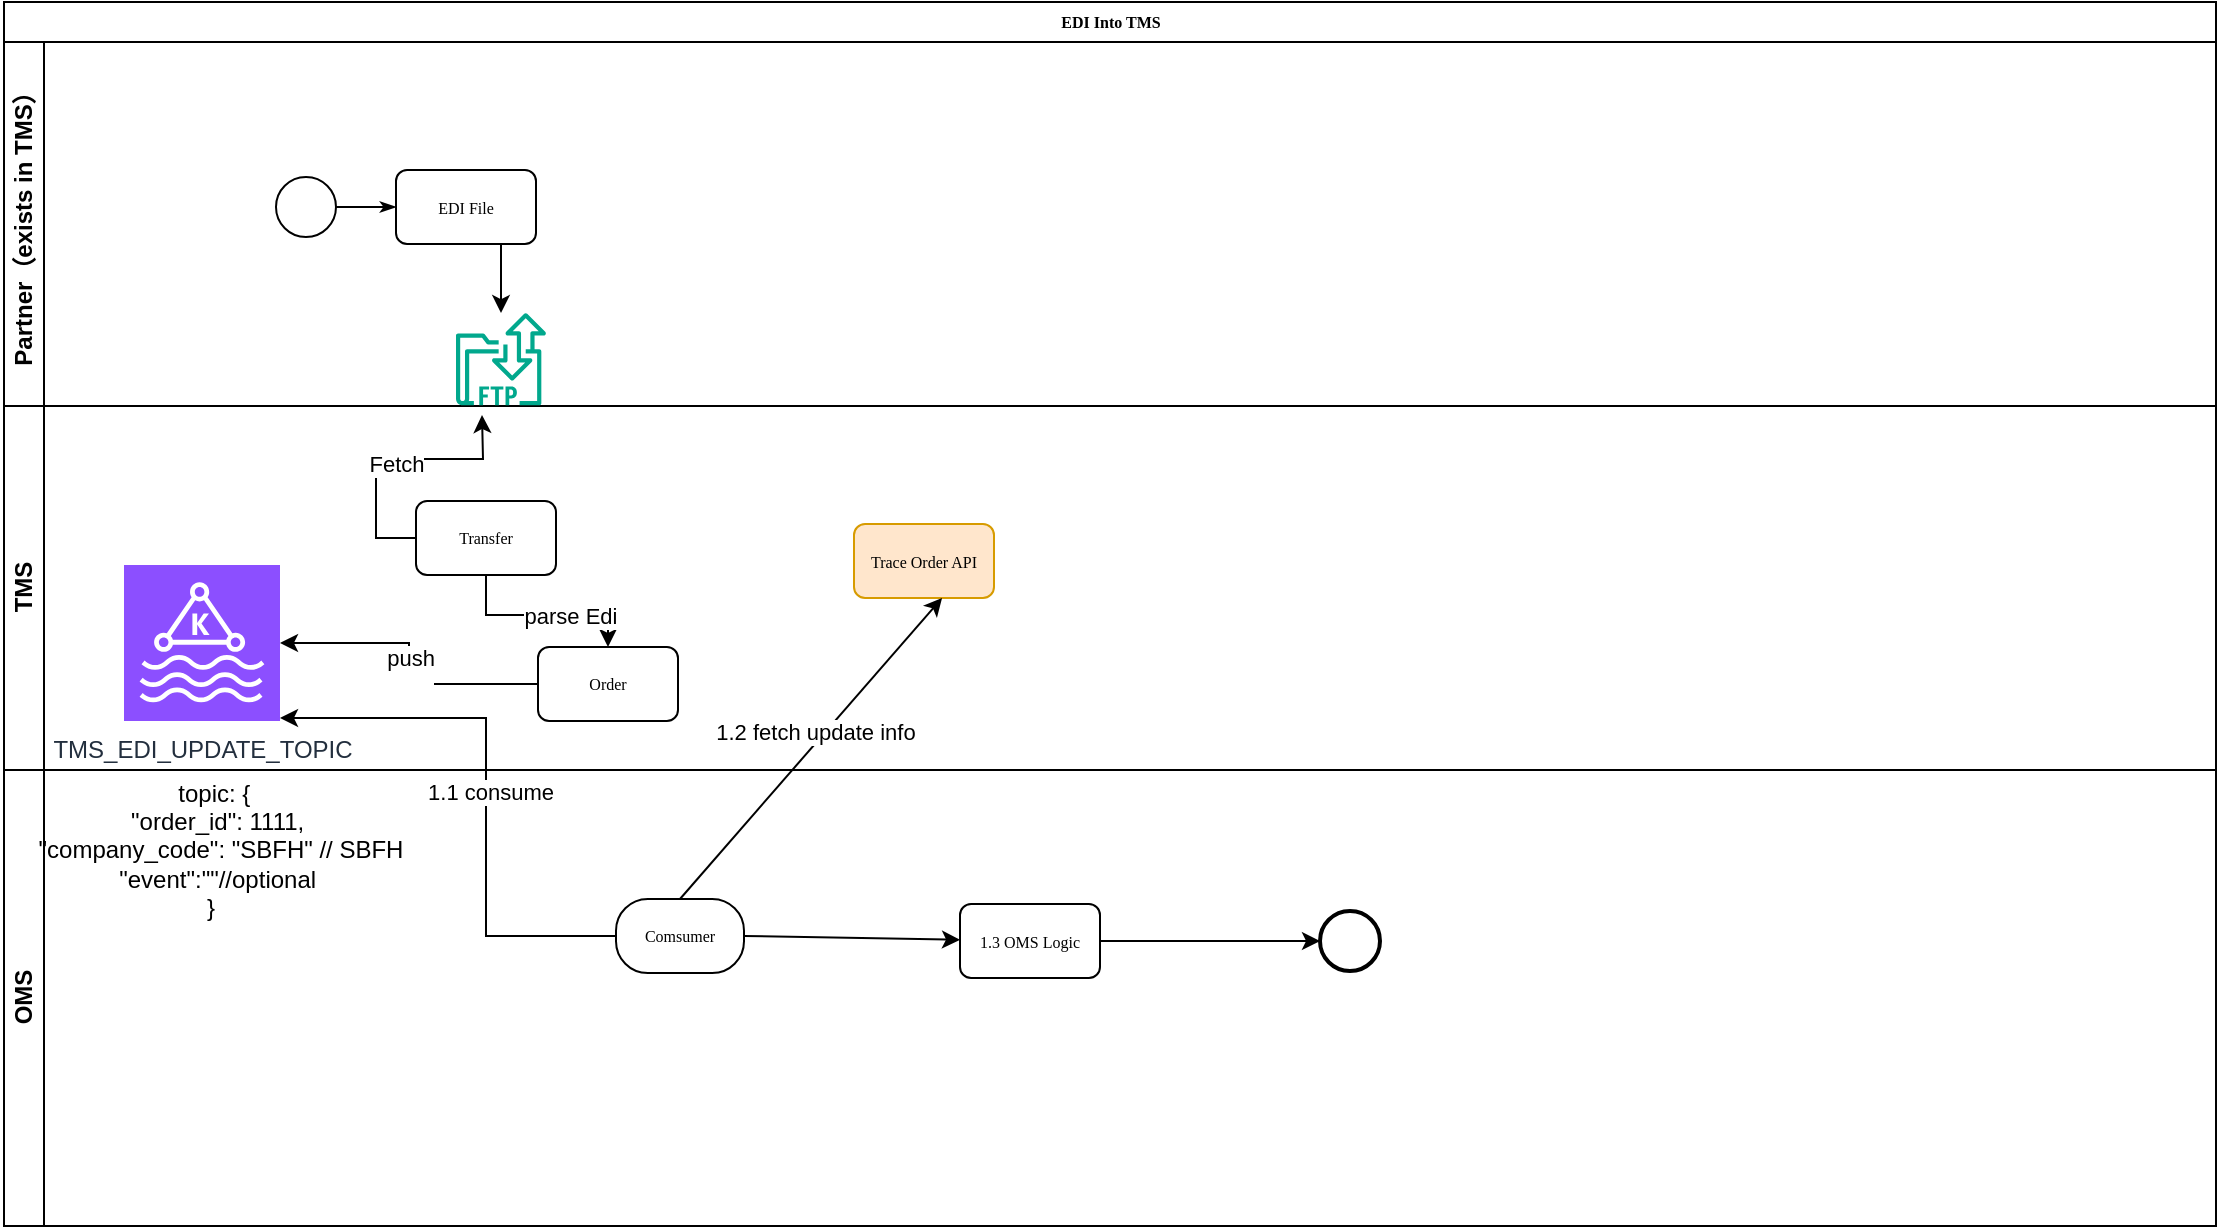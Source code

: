 <mxfile version="24.7.10">
  <diagram name="Page-1" id="c7488fd3-1785-93aa-aadb-54a6760d102a">
    <mxGraphModel dx="1420" dy="724" grid="0" gridSize="10" guides="1" tooltips="1" connect="1" arrows="1" fold="1" page="1" pageScale="1" pageWidth="1100" pageHeight="850" background="none" math="0" shadow="0">
      <root>
        <mxCell id="0" />
        <mxCell id="1" parent="0" />
        <mxCell id="2b4e8129b02d487f-1" value="EDI Into TMS" style="swimlane;html=1;childLayout=stackLayout;horizontal=1;startSize=20;horizontalStack=0;rounded=0;shadow=0;labelBackgroundColor=none;strokeWidth=1;fontFamily=Verdana;fontSize=8;align=center;" parent="1" vertex="1">
          <mxGeometry x="32" y="76" width="1106" height="612" as="geometry" />
        </mxCell>
        <mxCell id="2b4e8129b02d487f-2" value="Partner（exists in TMS）" style="swimlane;html=1;startSize=20;horizontal=0;" parent="2b4e8129b02d487f-1" vertex="1">
          <mxGeometry y="20" width="1106" height="182" as="geometry" />
        </mxCell>
        <mxCell id="g_XqlzbTTuHrZRuQwxp2-10" value="" style="edgeStyle=orthogonalEdgeStyle;rounded=0;orthogonalLoop=1;jettySize=auto;html=1;entryX=1;entryY=0.5;entryDx=0;entryDy=0;entryPerimeter=0;" edge="1" parent="2b4e8129b02d487f-1" source="g_XqlzbTTuHrZRuQwxp2-5" target="g_XqlzbTTuHrZRuQwxp2-9">
          <mxGeometry relative="1" as="geometry">
            <mxPoint x="180" y="317.5" as="targetPoint" />
          </mxGeometry>
        </mxCell>
        <mxCell id="g_XqlzbTTuHrZRuQwxp2-14" value="&lt;div&gt;&lt;br&gt;&lt;/div&gt;" style="edgeLabel;html=1;align=center;verticalAlign=middle;resizable=0;points=[];" vertex="1" connectable="0" parent="g_XqlzbTTuHrZRuQwxp2-10">
          <mxGeometry x="-0.102" y="8" relative="1" as="geometry">
            <mxPoint x="1" y="1" as="offset" />
          </mxGeometry>
        </mxCell>
        <mxCell id="g_XqlzbTTuHrZRuQwxp2-19" value="push&lt;div&gt;&lt;br&gt;&lt;/div&gt;" style="edgeLabel;html=1;align=center;verticalAlign=middle;resizable=0;points=[];" vertex="1" connectable="0" parent="g_XqlzbTTuHrZRuQwxp2-10">
          <mxGeometry x="-0.038" y="1" relative="1" as="geometry">
            <mxPoint x="1" y="1" as="offset" />
          </mxGeometry>
        </mxCell>
        <mxCell id="g_XqlzbTTuHrZRuQwxp2-20" style="edgeStyle=orthogonalEdgeStyle;rounded=0;orthogonalLoop=1;jettySize=auto;html=1;" edge="1" parent="2b4e8129b02d487f-1" source="2b4e8129b02d487f-14" target="g_XqlzbTTuHrZRuQwxp2-9">
          <mxGeometry relative="1" as="geometry">
            <Array as="points">
              <mxPoint x="241" y="467" />
              <mxPoint x="241" y="358" />
            </Array>
          </mxGeometry>
        </mxCell>
        <mxCell id="g_XqlzbTTuHrZRuQwxp2-21" value="1.1 consume" style="edgeLabel;html=1;align=center;verticalAlign=middle;resizable=0;points=[];" vertex="1" connectable="0" parent="g_XqlzbTTuHrZRuQwxp2-20">
          <mxGeometry x="-0.011" y="-2" relative="1" as="geometry">
            <mxPoint as="offset" />
          </mxGeometry>
        </mxCell>
        <mxCell id="2b4e8129b02d487f-3" value="TMS" style="swimlane;html=1;startSize=20;horizontal=0;" parent="2b4e8129b02d487f-1" vertex="1">
          <mxGeometry y="202" width="1106" height="182" as="geometry" />
        </mxCell>
        <mxCell id="g_XqlzbTTuHrZRuQwxp2-9" value="TMS_EDI_UPDATE_TOPIC" style="sketch=0;points=[[0,0,0],[0.25,0,0],[0.5,0,0],[0.75,0,0],[1,0,0],[0,1,0],[0.25,1,0],[0.5,1,0],[0.75,1,0],[1,1,0],[0,0.25,0],[0,0.5,0],[0,0.75,0],[1,0.25,0],[1,0.5,0],[1,0.75,0]];outlineConnect=0;fontColor=#232F3E;fillColor=#8C4FFF;strokeColor=#ffffff;dashed=0;verticalLabelPosition=bottom;verticalAlign=top;align=center;html=1;fontSize=12;fontStyle=0;aspect=fixed;shape=mxgraph.aws4.resourceIcon;resIcon=mxgraph.aws4.managed_streaming_for_kafka;" vertex="1" parent="2b4e8129b02d487f-3">
          <mxGeometry x="60" y="79.5" width="78" height="78" as="geometry" />
        </mxCell>
        <mxCell id="g_XqlzbTTuHrZRuQwxp2-22" value="Trace Order API" style="rounded=1;whiteSpace=wrap;html=1;shadow=0;labelBackgroundColor=none;strokeWidth=1;fontFamily=Verdana;fontSize=8;align=center;fillColor=#ffe6cc;strokeColor=#d79b00;" vertex="1" parent="2b4e8129b02d487f-3">
          <mxGeometry x="425" y="59.0" width="70" height="37" as="geometry" />
        </mxCell>
        <mxCell id="2b4e8129b02d487f-4" value="OMS" style="swimlane;html=1;startSize=20;horizontal=0;" parent="2b4e8129b02d487f-1" vertex="1">
          <mxGeometry y="384" width="1106" height="228" as="geometry" />
        </mxCell>
        <mxCell id="2b4e8129b02d487f-18" style="edgeStyle=orthogonalEdgeStyle;rounded=0;html=1;labelBackgroundColor=none;startArrow=none;startFill=0;startSize=5;endArrow=classicThin;endFill=1;endSize=5;jettySize=auto;orthogonalLoop=1;strokeWidth=1;fontFamily=Verdana;fontSize=8" parent="2b4e8129b02d487f-4" source="2b4e8129b02d487f-5" target="2b4e8129b02d487f-6" edge="1">
          <mxGeometry relative="1" as="geometry" />
        </mxCell>
        <mxCell id="2b4e8129b02d487f-5" value="" style="ellipse;whiteSpace=wrap;html=1;rounded=0;shadow=0;labelBackgroundColor=none;strokeWidth=1;fontFamily=Verdana;fontSize=8;align=center;" parent="2b4e8129b02d487f-4" vertex="1">
          <mxGeometry x="136" y="-296.5" width="30" height="30" as="geometry" />
        </mxCell>
        <mxCell id="g_XqlzbTTuHrZRuQwxp2-2" style="edgeStyle=orthogonalEdgeStyle;rounded=0;orthogonalLoop=1;jettySize=auto;html=1;exitX=0.75;exitY=1;exitDx=0;exitDy=0;" edge="1" parent="2b4e8129b02d487f-4" source="2b4e8129b02d487f-6" target="g_XqlzbTTuHrZRuQwxp2-1">
          <mxGeometry relative="1" as="geometry" />
        </mxCell>
        <mxCell id="2b4e8129b02d487f-6" value="EDI File" style="rounded=1;whiteSpace=wrap;html=1;shadow=0;labelBackgroundColor=none;strokeWidth=1;fontFamily=Verdana;fontSize=8;align=center;" parent="2b4e8129b02d487f-4" vertex="1">
          <mxGeometry x="196" y="-300" width="70" height="37" as="geometry" />
        </mxCell>
        <mxCell id="g_XqlzbTTuHrZRuQwxp2-1" value="" style="sketch=0;outlineConnect=0;fontColor=#232F3E;gradientColor=none;fillColor=#01A88D;strokeColor=none;dashed=0;verticalLabelPosition=bottom;verticalAlign=top;align=center;html=1;fontSize=12;fontStyle=0;aspect=fixed;shape=mxgraph.aws4.transfer_for_ftp_resource;" vertex="1" parent="2b4e8129b02d487f-4">
          <mxGeometry x="226" y="-228.5" width="45" height="46.18" as="geometry" />
        </mxCell>
        <mxCell id="g_XqlzbTTuHrZRuQwxp2-3" style="edgeStyle=orthogonalEdgeStyle;rounded=0;orthogonalLoop=1;jettySize=auto;html=1;exitX=0;exitY=0.5;exitDx=0;exitDy=0;" edge="1" parent="2b4e8129b02d487f-4" source="2b4e8129b02d487f-12">
          <mxGeometry relative="1" as="geometry">
            <mxPoint x="239" y="-177.5" as="targetPoint" />
          </mxGeometry>
        </mxCell>
        <mxCell id="g_XqlzbTTuHrZRuQwxp2-4" value="Fetch" style="edgeLabel;html=1;align=center;verticalAlign=middle;resizable=0;points=[];" vertex="1" connectable="0" parent="g_XqlzbTTuHrZRuQwxp2-3">
          <mxGeometry x="0.026" y="-2" relative="1" as="geometry">
            <mxPoint as="offset" />
          </mxGeometry>
        </mxCell>
        <mxCell id="g_XqlzbTTuHrZRuQwxp2-6" style="edgeStyle=orthogonalEdgeStyle;rounded=0;orthogonalLoop=1;jettySize=auto;html=1;exitX=0.5;exitY=1;exitDx=0;exitDy=0;entryX=0.5;entryY=0;entryDx=0;entryDy=0;" edge="1" parent="2b4e8129b02d487f-4" source="2b4e8129b02d487f-12" target="g_XqlzbTTuHrZRuQwxp2-5">
          <mxGeometry relative="1" as="geometry" />
        </mxCell>
        <mxCell id="g_XqlzbTTuHrZRuQwxp2-7" value="parse Edi" style="edgeLabel;html=1;align=center;verticalAlign=middle;resizable=0;points=[];" vertex="1" connectable="0" parent="g_XqlzbTTuHrZRuQwxp2-6">
          <mxGeometry x="0.171" relative="1" as="geometry">
            <mxPoint as="offset" />
          </mxGeometry>
        </mxCell>
        <mxCell id="2b4e8129b02d487f-12" value="Transfer" style="rounded=1;whiteSpace=wrap;html=1;shadow=0;labelBackgroundColor=none;strokeWidth=1;fontFamily=Verdana;fontSize=8;align=center;" parent="2b4e8129b02d487f-4" vertex="1">
          <mxGeometry x="206" y="-134.5" width="70" height="37" as="geometry" />
        </mxCell>
        <mxCell id="g_XqlzbTTuHrZRuQwxp2-5" value="Order" style="rounded=1;whiteSpace=wrap;html=1;shadow=0;labelBackgroundColor=none;strokeWidth=1;fontFamily=Verdana;fontSize=8;align=center;" vertex="1" parent="2b4e8129b02d487f-4">
          <mxGeometry x="267" y="-61.5" width="70" height="37" as="geometry" />
        </mxCell>
        <mxCell id="g_XqlzbTTuHrZRuQwxp2-28" style="rounded=0;orthogonalLoop=1;jettySize=auto;html=1;exitX=1;exitY=0.5;exitDx=0;exitDy=0;" edge="1" parent="2b4e8129b02d487f-4" source="2b4e8129b02d487f-14" target="g_XqlzbTTuHrZRuQwxp2-25">
          <mxGeometry relative="1" as="geometry" />
        </mxCell>
        <mxCell id="2b4e8129b02d487f-14" value="Comsumer" style="rounded=1;whiteSpace=wrap;html=1;shadow=0;labelBackgroundColor=none;strokeWidth=1;fontFamily=Verdana;fontSize=8;align=center;arcSize=43;" parent="2b4e8129b02d487f-4" vertex="1">
          <mxGeometry x="306" y="64.5" width="64" height="37" as="geometry" />
        </mxCell>
        <mxCell id="g_XqlzbTTuHrZRuQwxp2-18" value="&lt;div&gt;&amp;nbsp;topic: {&lt;/div&gt;&lt;div&gt;&amp;nbsp; &quot;order_id&quot;: 1111,&lt;/div&gt;&lt;div&gt;&amp;nbsp; &amp;nbsp;&quot;company_code&quot;: &quot;SBFH&quot; // SBFH&lt;/div&gt;&lt;div&gt;&amp;nbsp; &amp;nbsp;&quot;event&quot;:&quot;&quot;//optional&amp;nbsp;&lt;/div&gt;&lt;div&gt;}&lt;/div&gt;" style="text;html=1;align=center;verticalAlign=middle;resizable=0;points=[];autosize=1;strokeColor=none;fillColor=none;" vertex="1" parent="2b4e8129b02d487f-4">
          <mxGeometry x="-2" y="-2" width="210" height="84" as="geometry" />
        </mxCell>
        <mxCell id="g_XqlzbTTuHrZRuQwxp2-27" style="edgeStyle=orthogonalEdgeStyle;rounded=0;orthogonalLoop=1;jettySize=auto;html=1;entryX=0;entryY=0.5;entryDx=0;entryDy=0;" edge="1" parent="2b4e8129b02d487f-4" source="g_XqlzbTTuHrZRuQwxp2-25" target="g_XqlzbTTuHrZRuQwxp2-26">
          <mxGeometry relative="1" as="geometry" />
        </mxCell>
        <mxCell id="g_XqlzbTTuHrZRuQwxp2-25" value="1.3 OMS Logic" style="rounded=1;whiteSpace=wrap;html=1;shadow=0;labelBackgroundColor=none;strokeWidth=1;fontFamily=Verdana;fontSize=8;align=center;" vertex="1" parent="2b4e8129b02d487f-4">
          <mxGeometry x="478" y="67" width="70" height="37" as="geometry" />
        </mxCell>
        <mxCell id="g_XqlzbTTuHrZRuQwxp2-26" value="" style="ellipse;whiteSpace=wrap;html=1;rounded=0;shadow=0;labelBackgroundColor=none;strokeWidth=2;fontFamily=Verdana;fontSize=8;align=center;" vertex="1" parent="2b4e8129b02d487f-4">
          <mxGeometry x="658" y="70.5" width="30" height="30" as="geometry" />
        </mxCell>
        <mxCell id="g_XqlzbTTuHrZRuQwxp2-23" style="rounded=0;orthogonalLoop=1;jettySize=auto;html=1;exitX=0.5;exitY=0;exitDx=0;exitDy=0;entryX=0.629;entryY=1;entryDx=0;entryDy=0;entryPerimeter=0;" edge="1" parent="2b4e8129b02d487f-1" source="2b4e8129b02d487f-14" target="g_XqlzbTTuHrZRuQwxp2-22">
          <mxGeometry relative="1" as="geometry">
            <mxPoint x="343" y="428.5" as="sourcePoint" />
            <mxPoint x="405" y="300" as="targetPoint" />
          </mxGeometry>
        </mxCell>
        <mxCell id="g_XqlzbTTuHrZRuQwxp2-24" value="1.2 fetch update info&amp;nbsp;" style="edgeLabel;html=1;align=center;verticalAlign=middle;resizable=0;points=[];" vertex="1" connectable="0" parent="g_XqlzbTTuHrZRuQwxp2-23">
          <mxGeometry x="0.081" y="3" relative="1" as="geometry">
            <mxPoint as="offset" />
          </mxGeometry>
        </mxCell>
      </root>
    </mxGraphModel>
  </diagram>
</mxfile>
